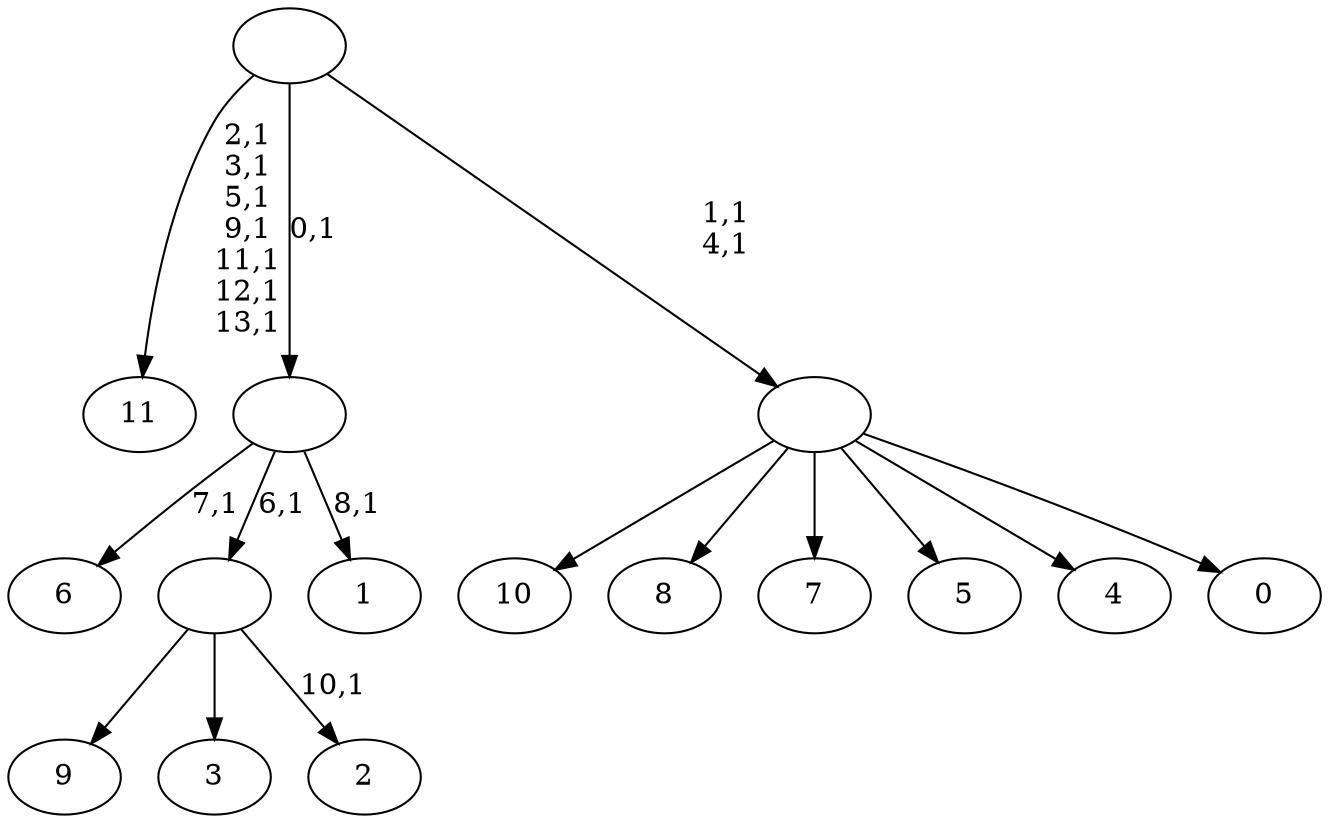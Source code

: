 digraph T {
	26 [label="11"]
	18 [label="10"]
	17 [label="9"]
	16 [label="8"]
	15 [label="7"]
	14 [label="6"]
	12 [label="5"]
	11 [label="4"]
	10 [label="3"]
	9 [label="2"]
	7 [label=""]
	6 [label="1"]
	4 [label=""]
	3 [label="0"]
	2 [label=""]
	0 [label=""]
	7 -> 9 [label="10,1"]
	7 -> 17 [label=""]
	7 -> 10 [label=""]
	4 -> 6 [label="8,1"]
	4 -> 14 [label="7,1"]
	4 -> 7 [label="6,1"]
	2 -> 18 [label=""]
	2 -> 16 [label=""]
	2 -> 15 [label=""]
	2 -> 12 [label=""]
	2 -> 11 [label=""]
	2 -> 3 [label=""]
	0 -> 2 [label="1,1\n4,1"]
	0 -> 26 [label="2,1\n3,1\n5,1\n9,1\n11,1\n12,1\n13,1"]
	0 -> 4 [label="0,1"]
}
